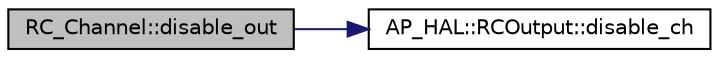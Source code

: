 digraph "RC_Channel::disable_out"
{
 // INTERACTIVE_SVG=YES
  edge [fontname="Helvetica",fontsize="10",labelfontname="Helvetica",labelfontsize="10"];
  node [fontname="Helvetica",fontsize="10",shape=record];
  rankdir="LR";
  Node1 [label="RC_Channel::disable_out",height=0.2,width=0.4,color="black", fillcolor="grey75", style="filled" fontcolor="black"];
  Node1 -> Node2 [color="midnightblue",fontsize="10",style="solid",fontname="Helvetica"];
  Node2 [label="AP_HAL::RCOutput::disable_ch",height=0.2,width=0.4,color="black", fillcolor="white", style="filled",URL="$classAP__HAL_1_1RCOutput.html#ae4d434bbf1530da814dea93d685c1bd5"];
}
